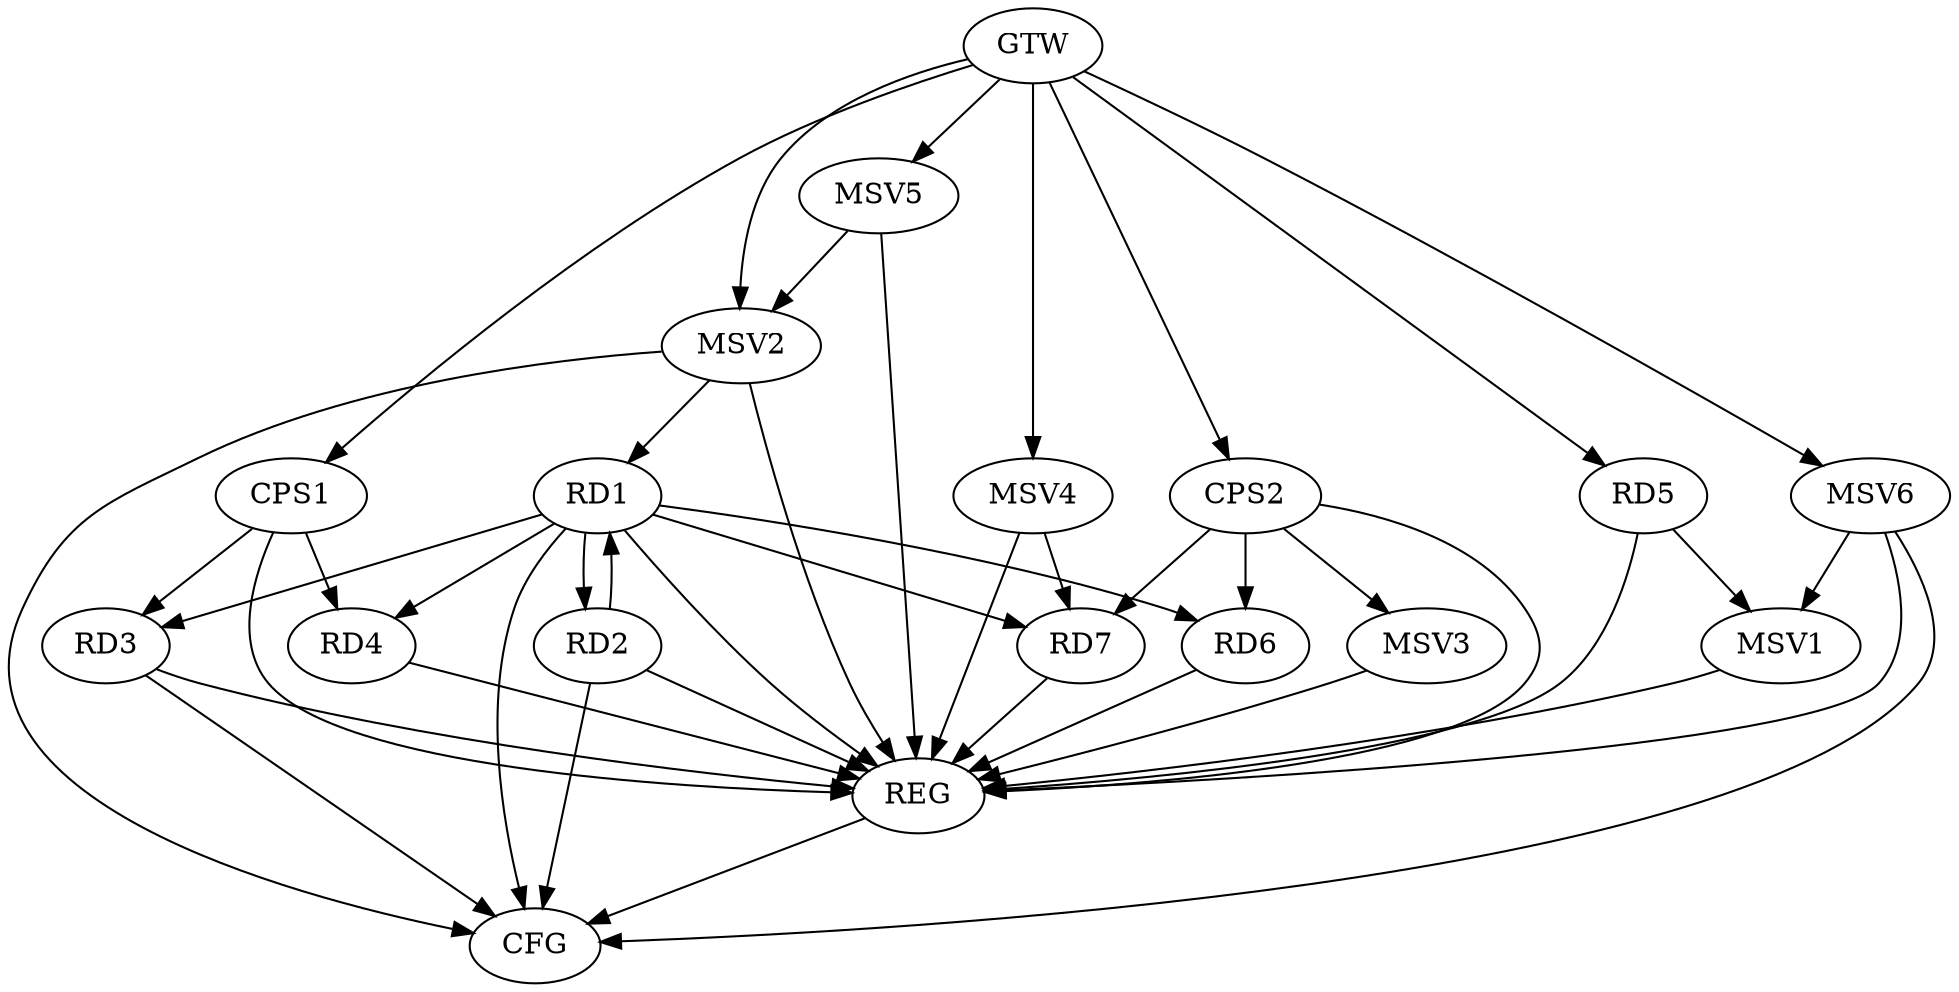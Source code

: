 strict digraph G {
  RD1 [ label="RD1" ];
  RD2 [ label="RD2" ];
  RD3 [ label="RD3" ];
  RD4 [ label="RD4" ];
  RD5 [ label="RD5" ];
  RD6 [ label="RD6" ];
  RD7 [ label="RD7" ];
  CPS1 [ label="CPS1" ];
  CPS2 [ label="CPS2" ];
  GTW [ label="GTW" ];
  REG [ label="REG" ];
  CFG [ label="CFG" ];
  MSV1 [ label="MSV1" ];
  MSV2 [ label="MSV2" ];
  MSV3 [ label="MSV3" ];
  MSV4 [ label="MSV4" ];
  MSV5 [ label="MSV5" ];
  MSV6 [ label="MSV6" ];
  RD2 -> RD1;
  RD1 -> RD3;
  RD1 -> RD7;
  CPS1 -> RD3;
  CPS1 -> RD4;
  CPS2 -> RD6;
  CPS2 -> RD7;
  GTW -> RD5;
  GTW -> CPS1;
  GTW -> CPS2;
  RD1 -> REG;
  RD2 -> REG;
  RD3 -> REG;
  RD4 -> REG;
  RD5 -> REG;
  RD6 -> REG;
  RD7 -> REG;
  CPS1 -> REG;
  CPS2 -> REG;
  RD1 -> CFG;
  RD2 -> CFG;
  RD3 -> CFG;
  REG -> CFG;
  RD1 -> RD2;
  RD1 -> RD6;
  RD1 -> RD4;
  RD5 -> MSV1;
  MSV1 -> REG;
  MSV2 -> RD1;
  GTW -> MSV2;
  MSV2 -> REG;
  MSV2 -> CFG;
  CPS2 -> MSV3;
  MSV3 -> REG;
  MSV4 -> RD7;
  GTW -> MSV4;
  MSV4 -> REG;
  MSV5 -> MSV2;
  GTW -> MSV5;
  MSV5 -> REG;
  MSV6 -> MSV1;
  GTW -> MSV6;
  MSV6 -> REG;
  MSV6 -> CFG;
}
